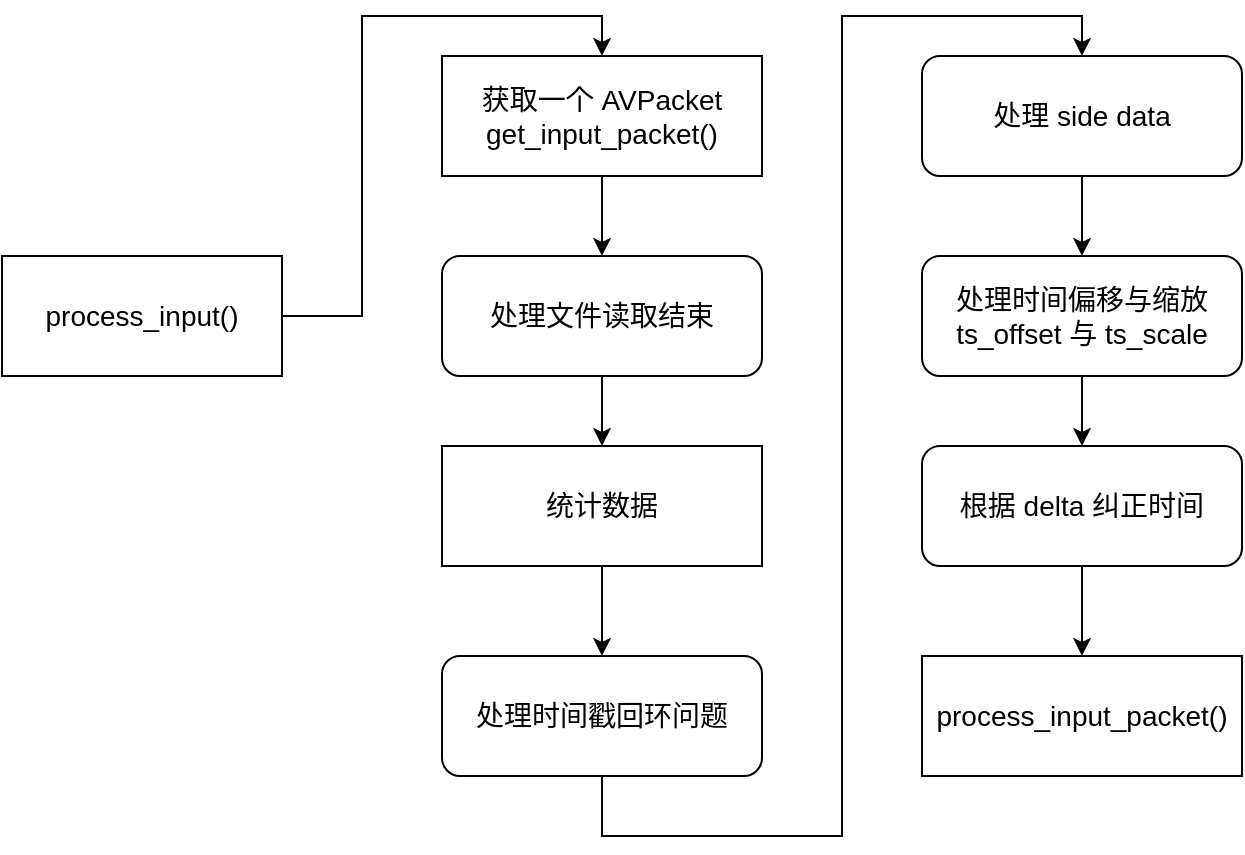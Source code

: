 <mxfile version="20.2.3" type="device"><diagram id="CCSkUD4YMc4SreTmyc2y" name="第 1 页"><mxGraphModel dx="1892" dy="865" grid="1" gridSize="10" guides="1" tooltips="1" connect="1" arrows="1" fold="1" page="1" pageScale="1" pageWidth="827" pageHeight="1169" math="0" shadow="0"><root><mxCell id="0"/><mxCell id="1" parent="0"/><mxCell id="LhIGzkREupMkNkLxQ66q-15" style="edgeStyle=orthogonalEdgeStyle;rounded=0;orthogonalLoop=1;jettySize=auto;html=1;entryX=0.5;entryY=0;entryDx=0;entryDy=0;" edge="1" parent="1" source="D8f3OEhFVSInSRfgoBKe-20" target="LhIGzkREupMkNkLxQ66q-1"><mxGeometry relative="1" as="geometry"/></mxCell><mxCell id="D8f3OEhFVSInSRfgoBKe-20" value="process_input()" style="rounded=0;whiteSpace=wrap;html=1;fontSize=14;fillColor=#FFFFFF;strokeColor=#000000;" parent="1" vertex="1"><mxGeometry x="-780" y="460" width="140" height="60" as="geometry"/></mxCell><mxCell id="LhIGzkREupMkNkLxQ66q-16" style="edgeStyle=orthogonalEdgeStyle;rounded=0;orthogonalLoop=1;jettySize=auto;html=1;" edge="1" parent="1" source="LhIGzkREupMkNkLxQ66q-1" target="LhIGzkREupMkNkLxQ66q-3"><mxGeometry relative="1" as="geometry"/></mxCell><mxCell id="LhIGzkREupMkNkLxQ66q-1" value="获取一个 AVPacket&lt;br&gt;get_input_packet()" style="rounded=0;whiteSpace=wrap;html=1;fontSize=14;fillColor=#FFFFFF;strokeColor=#000000;" vertex="1" parent="1"><mxGeometry x="-560" y="360" width="160" height="60" as="geometry"/></mxCell><mxCell id="LhIGzkREupMkNkLxQ66q-17" style="edgeStyle=orthogonalEdgeStyle;rounded=0;orthogonalLoop=1;jettySize=auto;html=1;" edge="1" parent="1" source="LhIGzkREupMkNkLxQ66q-3" target="LhIGzkREupMkNkLxQ66q-5"><mxGeometry relative="1" as="geometry"/></mxCell><mxCell id="LhIGzkREupMkNkLxQ66q-3" value="处理文件读取结束" style="rounded=1;whiteSpace=wrap;html=1;fontSize=14;fillColor=#FFFFFF;strokeColor=#000000;" vertex="1" parent="1"><mxGeometry x="-560" y="460" width="160" height="60" as="geometry"/></mxCell><mxCell id="LhIGzkREupMkNkLxQ66q-18" style="edgeStyle=orthogonalEdgeStyle;rounded=0;orthogonalLoop=1;jettySize=auto;html=1;" edge="1" parent="1" source="LhIGzkREupMkNkLxQ66q-5" target="LhIGzkREupMkNkLxQ66q-8"><mxGeometry relative="1" as="geometry"/></mxCell><mxCell id="LhIGzkREupMkNkLxQ66q-5" value="统计数据" style="rounded=0;whiteSpace=wrap;html=1;fontSize=14;fillColor=#FFFFFF;strokeColor=#000000;" vertex="1" parent="1"><mxGeometry x="-560" y="555" width="160" height="60" as="geometry"/></mxCell><mxCell id="LhIGzkREupMkNkLxQ66q-19" style="edgeStyle=orthogonalEdgeStyle;rounded=0;orthogonalLoop=1;jettySize=auto;html=1;entryX=0.5;entryY=0;entryDx=0;entryDy=0;" edge="1" parent="1" source="LhIGzkREupMkNkLxQ66q-8" target="LhIGzkREupMkNkLxQ66q-9"><mxGeometry relative="1" as="geometry"><Array as="points"><mxPoint x="-480" y="750"/><mxPoint x="-360" y="750"/><mxPoint x="-360" y="340"/><mxPoint x="-240" y="340"/></Array></mxGeometry></mxCell><mxCell id="LhIGzkREupMkNkLxQ66q-8" value="处理时间戳回环问题" style="rounded=1;whiteSpace=wrap;html=1;fontSize=14;fillColor=#FFFFFF;strokeColor=#000000;" vertex="1" parent="1"><mxGeometry x="-560" y="660" width="160" height="60" as="geometry"/></mxCell><mxCell id="LhIGzkREupMkNkLxQ66q-20" style="edgeStyle=orthogonalEdgeStyle;rounded=0;orthogonalLoop=1;jettySize=auto;html=1;" edge="1" parent="1" source="LhIGzkREupMkNkLxQ66q-9" target="LhIGzkREupMkNkLxQ66q-10"><mxGeometry relative="1" as="geometry"/></mxCell><mxCell id="LhIGzkREupMkNkLxQ66q-9" value="处理 side data" style="rounded=1;whiteSpace=wrap;html=1;fontSize=14;fillColor=#FFFFFF;strokeColor=#000000;" vertex="1" parent="1"><mxGeometry x="-320" y="360" width="160" height="60" as="geometry"/></mxCell><mxCell id="LhIGzkREupMkNkLxQ66q-21" style="edgeStyle=orthogonalEdgeStyle;rounded=0;orthogonalLoop=1;jettySize=auto;html=1;" edge="1" parent="1" source="LhIGzkREupMkNkLxQ66q-10" target="LhIGzkREupMkNkLxQ66q-12"><mxGeometry relative="1" as="geometry"/></mxCell><mxCell id="LhIGzkREupMkNkLxQ66q-10" value="处理时间偏移与缩放&lt;br&gt;ts_offset 与 ts_scale" style="rounded=1;whiteSpace=wrap;html=1;fontSize=14;fillColor=#FFFFFF;strokeColor=#000000;" vertex="1" parent="1"><mxGeometry x="-320" y="460" width="160" height="60" as="geometry"/></mxCell><mxCell id="LhIGzkREupMkNkLxQ66q-22" style="edgeStyle=orthogonalEdgeStyle;rounded=0;orthogonalLoop=1;jettySize=auto;html=1;" edge="1" parent="1" source="LhIGzkREupMkNkLxQ66q-12" target="LhIGzkREupMkNkLxQ66q-14"><mxGeometry relative="1" as="geometry"/></mxCell><mxCell id="LhIGzkREupMkNkLxQ66q-12" value="根据 delta 纠正时间" style="rounded=1;whiteSpace=wrap;html=1;fontSize=14;fillColor=#FFFFFF;strokeColor=#000000;" vertex="1" parent="1"><mxGeometry x="-320" y="555" width="160" height="60" as="geometry"/></mxCell><mxCell id="LhIGzkREupMkNkLxQ66q-14" value="process_input_packet()" style="rounded=0;whiteSpace=wrap;html=1;fontSize=14;fillColor=#FFFFFF;strokeColor=#000000;" vertex="1" parent="1"><mxGeometry x="-320" y="660" width="160" height="60" as="geometry"/></mxCell></root></mxGraphModel></diagram></mxfile>